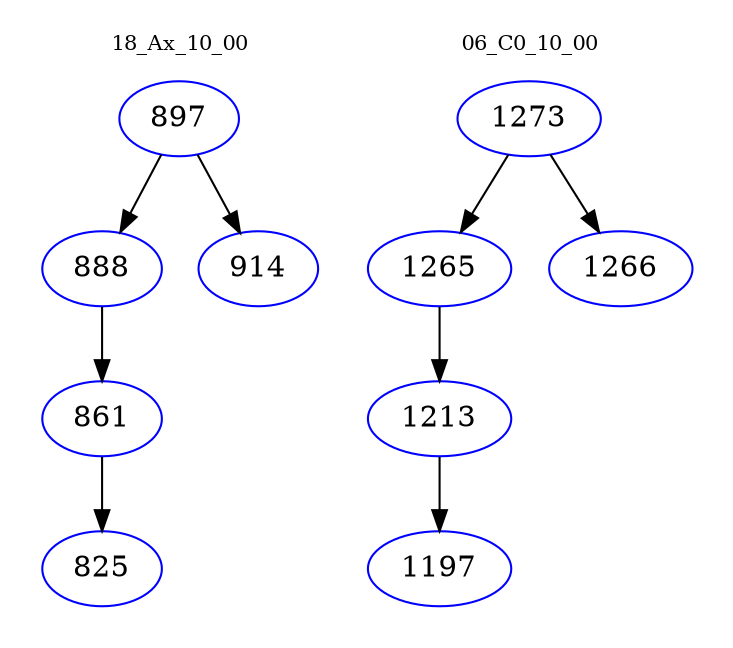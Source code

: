 digraph{
subgraph cluster_0 {
color = white
label = "18_Ax_10_00";
fontsize=10;
T0_897 [label="897", color="blue"]
T0_897 -> T0_888 [color="black"]
T0_888 [label="888", color="blue"]
T0_888 -> T0_861 [color="black"]
T0_861 [label="861", color="blue"]
T0_861 -> T0_825 [color="black"]
T0_825 [label="825", color="blue"]
T0_897 -> T0_914 [color="black"]
T0_914 [label="914", color="blue"]
}
subgraph cluster_1 {
color = white
label = "06_C0_10_00";
fontsize=10;
T1_1273 [label="1273", color="blue"]
T1_1273 -> T1_1265 [color="black"]
T1_1265 [label="1265", color="blue"]
T1_1265 -> T1_1213 [color="black"]
T1_1213 [label="1213", color="blue"]
T1_1213 -> T1_1197 [color="black"]
T1_1197 [label="1197", color="blue"]
T1_1273 -> T1_1266 [color="black"]
T1_1266 [label="1266", color="blue"]
}
}
